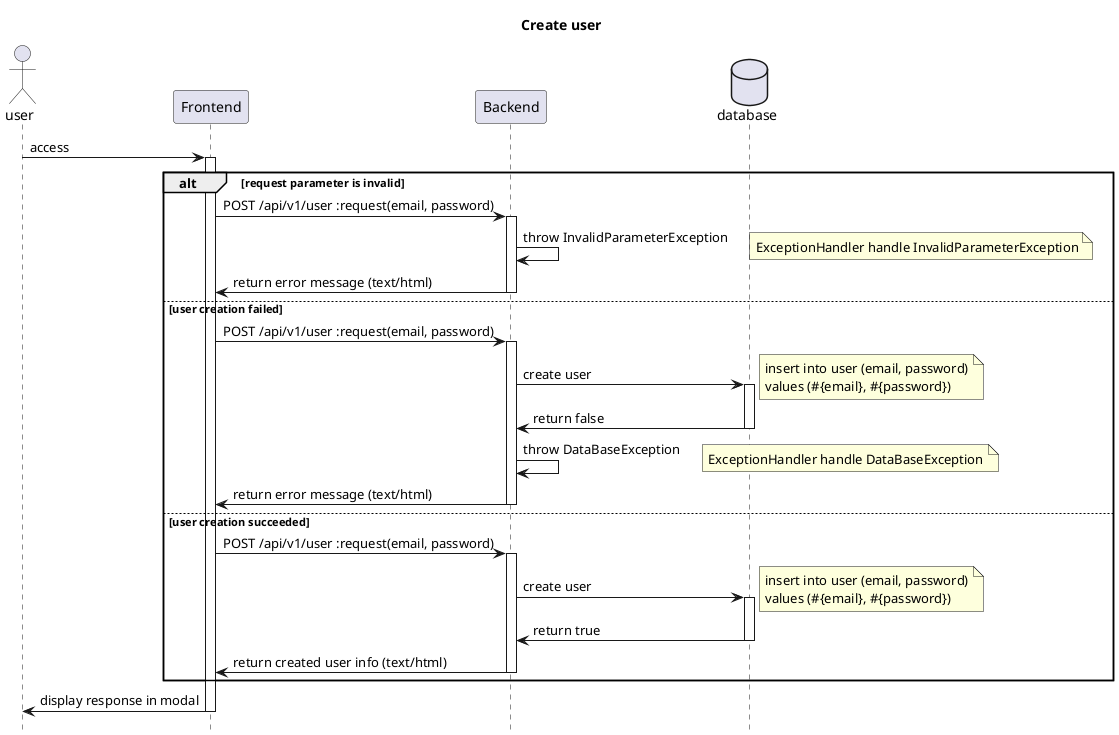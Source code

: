 @startuml Create user
title Create user

hide footbox
actor user
Participant Frontend as FE
Participant Backend as BE
database database as DB

user -> FE : access
activate FE
  alt request parameter is invalid
    FE -> BE : POST /api/v1/user :request(email, password)
    activate BE
      BE -> BE : throw InvalidParameterException
      note right
        ExceptionHandler handle InvalidParameterException
      end note
      BE -> FE : return error message (text/html)
    deactivate BE
  else user creation failed
    FE -> BE : POST /api/v1/user :request(email, password)
    activate BE
      BE -> DB : create user
      activate DB
        note right
          insert into user (email, password)
          values (#{email}, #{password})
        end note
        DB -> BE : return false
      deactivate DB
      BE -> BE : throw DataBaseException
      note right
        ExceptionHandler handle DataBaseException
      end note
      BE -> FE : return error message (text/html)
    deactivate BE
  else user creation succeeded
    FE -> BE : POST /api/v1/user :request(email, password)
    activate BE
      BE -> DB : create user
      activate DB
        note right
          insert into user (email, password)
          values (#{email}, #{password})
        end note
        DB -> BE : return true
      deactivate DB
      BE -> FE : return created user info (text/html)
    deactivate BE
  end
FE -> user : display response in modal
deactivate FE

@enduml